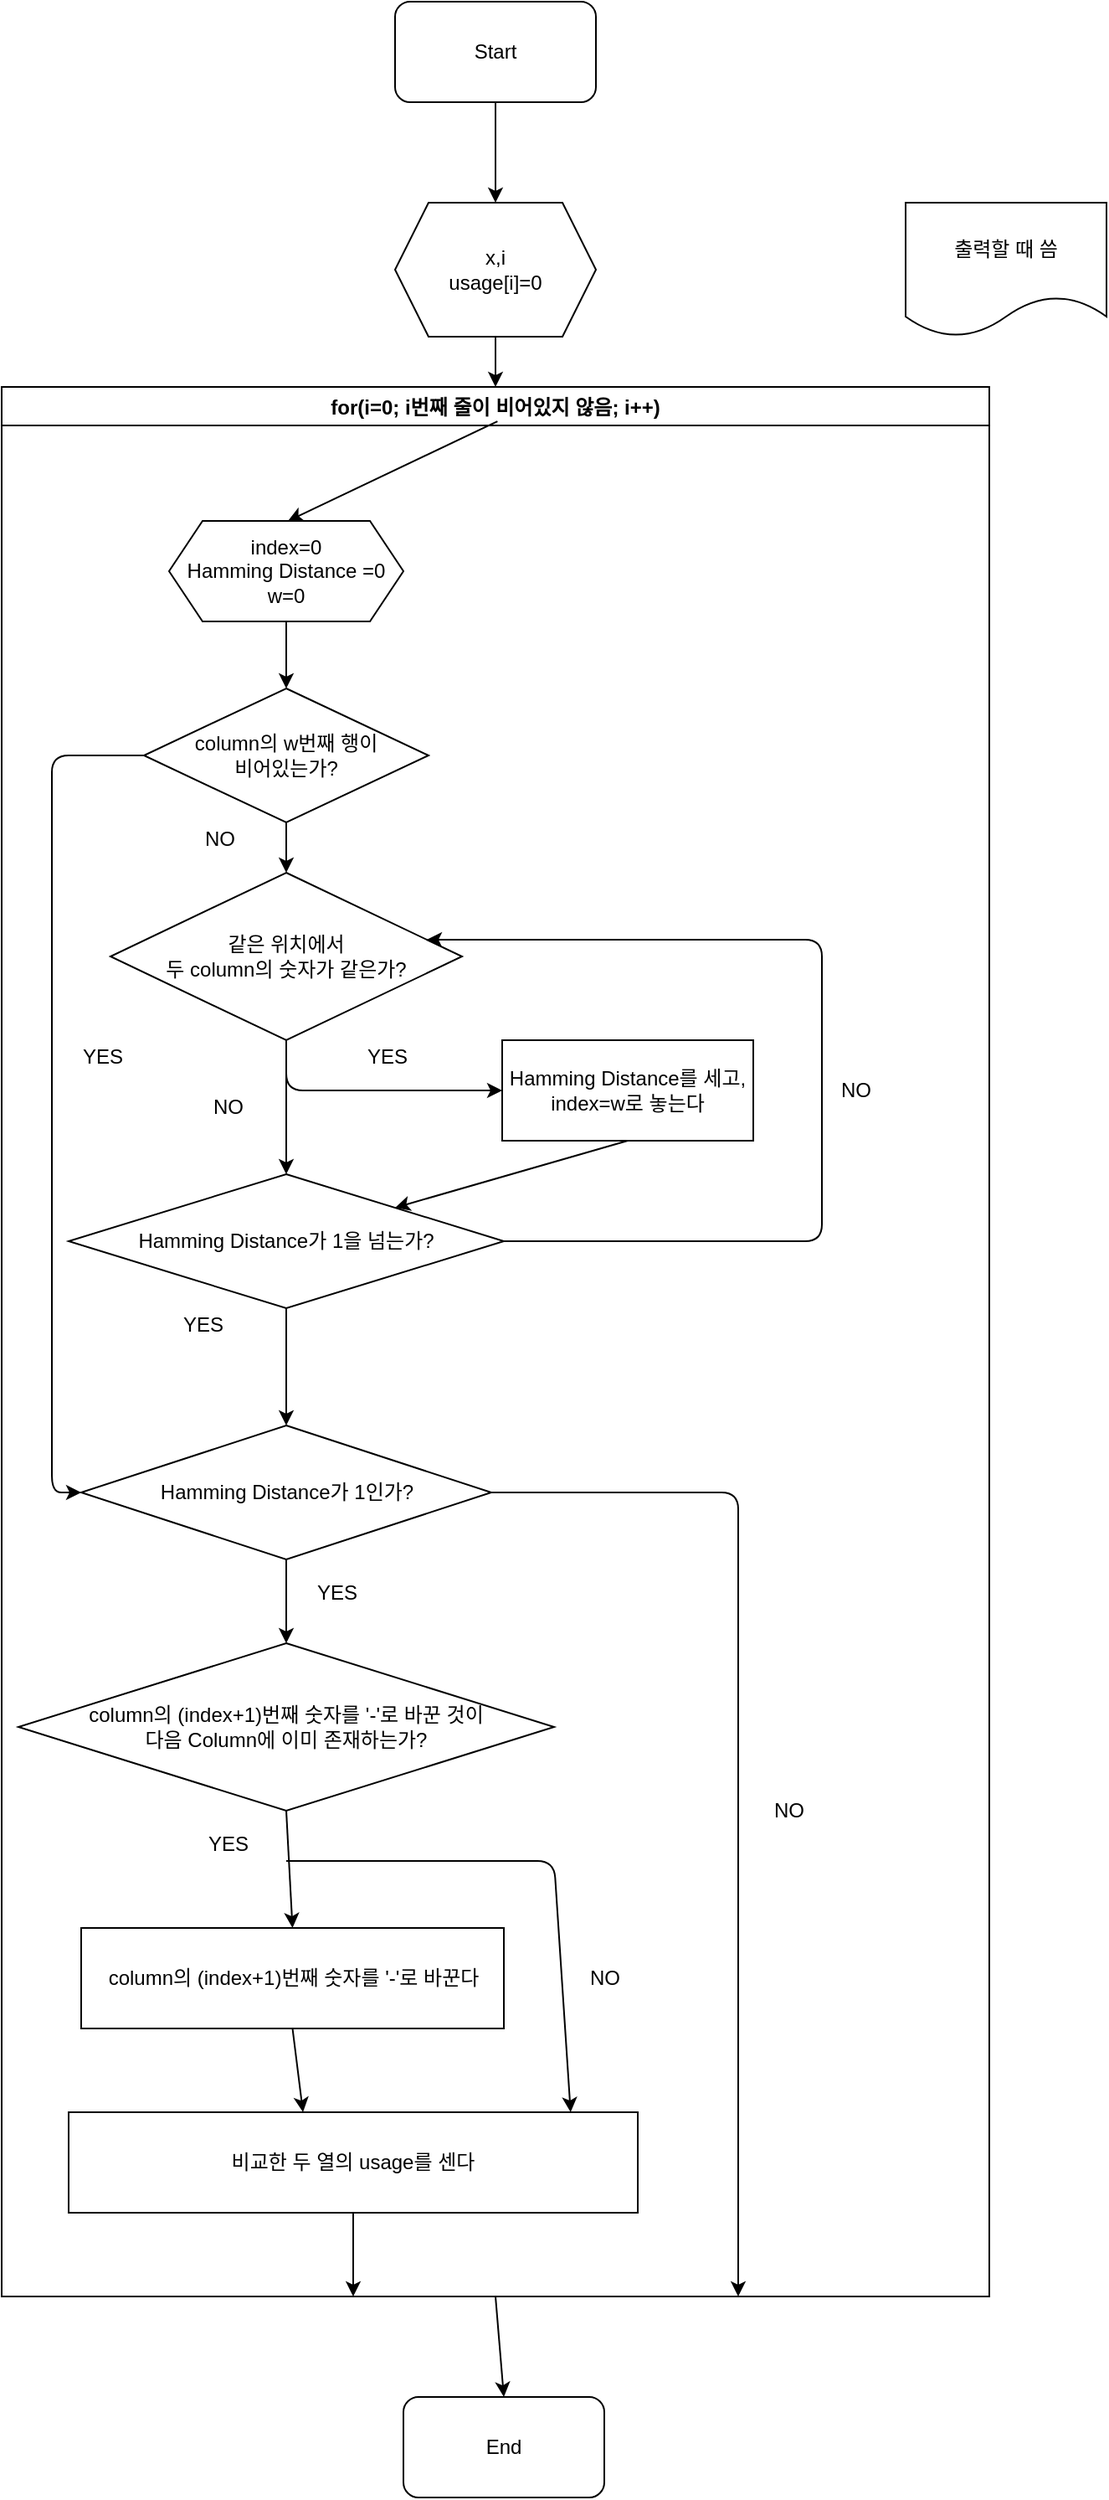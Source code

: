 <mxfile version="14.7.0" type="github">
  <diagram id="C5RBs43oDa-KdzZeNtuy" name="Page-1">
    <mxGraphModel dx="1422" dy="794" grid="1" gridSize="10" guides="1" tooltips="1" connect="1" arrows="1" fold="1" page="1" pageScale="1" pageWidth="827" pageHeight="1169" math="0" shadow="0">
      <root>
        <mxCell id="WIyWlLk6GJQsqaUBKTNV-0" />
        <mxCell id="WIyWlLk6GJQsqaUBKTNV-1" parent="WIyWlLk6GJQsqaUBKTNV-0" />
        <mxCell id="-KFwaDnrK1XaUl09X2iR-0" value="Start" style="rounded=1;whiteSpace=wrap;html=1;" vertex="1" parent="WIyWlLk6GJQsqaUBKTNV-1">
          <mxGeometry x="295" y="40" width="120" height="60" as="geometry" />
        </mxCell>
        <mxCell id="-KFwaDnrK1XaUl09X2iR-2" value="" style="endArrow=classic;html=1;exitX=0.5;exitY=1;exitDx=0;exitDy=0;" edge="1" parent="WIyWlLk6GJQsqaUBKTNV-1" source="-KFwaDnrK1XaUl09X2iR-0" target="-KFwaDnrK1XaUl09X2iR-3">
          <mxGeometry width="50" height="50" relative="1" as="geometry">
            <mxPoint x="340" y="390" as="sourcePoint" />
            <mxPoint x="230" y="160" as="targetPoint" />
          </mxGeometry>
        </mxCell>
        <mxCell id="-KFwaDnrK1XaUl09X2iR-3" value="x,i&lt;br&gt;usage[i]=0" style="shape=hexagon;perimeter=hexagonPerimeter2;whiteSpace=wrap;html=1;fixedSize=1;" vertex="1" parent="WIyWlLk6GJQsqaUBKTNV-1">
          <mxGeometry x="295" y="160" width="120" height="80" as="geometry" />
        </mxCell>
        <mxCell id="-KFwaDnrK1XaUl09X2iR-4" value="" style="endArrow=classic;html=1;exitX=0.5;exitY=1;exitDx=0;exitDy=0;entryX=0.5;entryY=0;entryDx=0;entryDy=0;" edge="1" parent="WIyWlLk6GJQsqaUBKTNV-1" source="-KFwaDnrK1XaUl09X2iR-3" target="-KFwaDnrK1XaUl09X2iR-17">
          <mxGeometry width="50" height="50" relative="1" as="geometry">
            <mxPoint x="340" y="380" as="sourcePoint" />
            <mxPoint x="230" y="270" as="targetPoint" />
          </mxGeometry>
        </mxCell>
        <mxCell id="-KFwaDnrK1XaUl09X2iR-16" value="출력할 때 씀" style="shape=document;whiteSpace=wrap;html=1;boundedLbl=1;" vertex="1" parent="WIyWlLk6GJQsqaUBKTNV-1">
          <mxGeometry x="600" y="160" width="120" height="80" as="geometry" />
        </mxCell>
        <mxCell id="-KFwaDnrK1XaUl09X2iR-17" value="for(i=0; i번째 줄이 비어있지 않음; i++)" style="swimlane;" vertex="1" parent="WIyWlLk6GJQsqaUBKTNV-1">
          <mxGeometry x="60" y="270" width="590" height="1140" as="geometry" />
        </mxCell>
        <mxCell id="-KFwaDnrK1XaUl09X2iR-20" value="" style="endArrow=classic;html=1;exitX=0.502;exitY=0.018;exitDx=0;exitDy=0;exitPerimeter=0;" edge="1" parent="-KFwaDnrK1XaUl09X2iR-17" source="-KFwaDnrK1XaUl09X2iR-17">
          <mxGeometry width="50" height="50" relative="1" as="geometry">
            <mxPoint x="140" y="70" as="sourcePoint" />
            <mxPoint x="171" y="80" as="targetPoint" />
          </mxGeometry>
        </mxCell>
        <mxCell id="-KFwaDnrK1XaUl09X2iR-5" value="index=0&lt;br&gt;Hamming Distance =0&lt;br&gt;w=0" style="shape=hexagon;perimeter=hexagonPerimeter2;whiteSpace=wrap;html=1;fixedSize=1;" vertex="1" parent="-KFwaDnrK1XaUl09X2iR-17">
          <mxGeometry x="100" y="80" width="140" height="60" as="geometry" />
        </mxCell>
        <mxCell id="-KFwaDnrK1XaUl09X2iR-6" value="" style="endArrow=classic;html=1;exitX=0.5;exitY=1;exitDx=0;exitDy=0;" edge="1" parent="-KFwaDnrK1XaUl09X2iR-17">
          <mxGeometry width="50" height="50" relative="1" as="geometry">
            <mxPoint x="170" y="260" as="sourcePoint" />
            <mxPoint x="170" y="290" as="targetPoint" />
          </mxGeometry>
        </mxCell>
        <mxCell id="-KFwaDnrK1XaUl09X2iR-7" value="같은 위치에서 &lt;br&gt;두 column의 숫자가 같은가?" style="rhombus;whiteSpace=wrap;html=1;" vertex="1" parent="-KFwaDnrK1XaUl09X2iR-17">
          <mxGeometry x="65" y="290" width="210" height="100" as="geometry" />
        </mxCell>
        <mxCell id="-KFwaDnrK1XaUl09X2iR-8" value="" style="endArrow=classic;html=1;exitX=0.5;exitY=1;exitDx=0;exitDy=0;entryX=0;entryY=0.5;entryDx=0;entryDy=0;" edge="1" parent="-KFwaDnrK1XaUl09X2iR-17" source="-KFwaDnrK1XaUl09X2iR-7" target="-KFwaDnrK1XaUl09X2iR-10">
          <mxGeometry width="50" height="50" relative="1" as="geometry">
            <mxPoint x="330" y="350" as="sourcePoint" />
            <mxPoint x="170" y="440" as="targetPoint" />
            <Array as="points">
              <mxPoint x="170" y="420" />
            </Array>
          </mxGeometry>
        </mxCell>
        <mxCell id="-KFwaDnrK1XaUl09X2iR-9" value="YES" style="text;html=1;align=center;verticalAlign=middle;resizable=0;points=[];autosize=1;strokeColor=none;" vertex="1" parent="-KFwaDnrK1XaUl09X2iR-17">
          <mxGeometry x="210" y="390" width="40" height="20" as="geometry" />
        </mxCell>
        <mxCell id="-KFwaDnrK1XaUl09X2iR-10" value="Hamming Distance를 세고, index=w로 놓는다" style="rounded=0;whiteSpace=wrap;html=1;" vertex="1" parent="-KFwaDnrK1XaUl09X2iR-17">
          <mxGeometry x="299" y="390" width="150" height="60" as="geometry" />
        </mxCell>
        <mxCell id="-KFwaDnrK1XaUl09X2iR-21" value="column의 w번째 행이&lt;br&gt;비어있는가?" style="rhombus;whiteSpace=wrap;html=1;" vertex="1" parent="-KFwaDnrK1XaUl09X2iR-17">
          <mxGeometry x="85" y="180" width="170" height="80" as="geometry" />
        </mxCell>
        <mxCell id="-KFwaDnrK1XaUl09X2iR-25" value="Hamming Distance가 1을 넘는가?" style="rhombus;whiteSpace=wrap;html=1;" vertex="1" parent="-KFwaDnrK1XaUl09X2iR-17">
          <mxGeometry x="40" y="470" width="260" height="80" as="geometry" />
        </mxCell>
        <mxCell id="-KFwaDnrK1XaUl09X2iR-24" value="Hamming Distance가 1인가?" style="rhombus;whiteSpace=wrap;html=1;" vertex="1" parent="-KFwaDnrK1XaUl09X2iR-17">
          <mxGeometry x="47.5" y="620" width="245" height="80" as="geometry" />
        </mxCell>
        <mxCell id="-KFwaDnrK1XaUl09X2iR-27" value="" style="endArrow=classic;html=1;exitX=0.5;exitY=1;exitDx=0;exitDy=0;entryX=0.5;entryY=0;entryDx=0;entryDy=0;" edge="1" parent="-KFwaDnrK1XaUl09X2iR-17" source="-KFwaDnrK1XaUl09X2iR-7" target="-KFwaDnrK1XaUl09X2iR-25">
          <mxGeometry width="50" height="50" relative="1" as="geometry">
            <mxPoint x="130" y="460" as="sourcePoint" />
            <mxPoint x="220" y="480" as="targetPoint" />
          </mxGeometry>
        </mxCell>
        <mxCell id="-KFwaDnrK1XaUl09X2iR-28" value="NO" style="text;html=1;align=center;verticalAlign=middle;resizable=0;points=[];autosize=1;strokeColor=none;" vertex="1" parent="-KFwaDnrK1XaUl09X2iR-17">
          <mxGeometry x="120" y="420" width="30" height="20" as="geometry" />
        </mxCell>
        <mxCell id="-KFwaDnrK1XaUl09X2iR-29" value="" style="endArrow=classic;html=1;entryX=1;entryY=0;entryDx=0;entryDy=0;exitX=0.5;exitY=1;exitDx=0;exitDy=0;" edge="1" parent="-KFwaDnrK1XaUl09X2iR-17" source="-KFwaDnrK1XaUl09X2iR-10" target="-KFwaDnrK1XaUl09X2iR-25">
          <mxGeometry width="50" height="50" relative="1" as="geometry">
            <mxPoint x="370" y="460" as="sourcePoint" />
            <mxPoint x="410" y="450" as="targetPoint" />
          </mxGeometry>
        </mxCell>
        <mxCell id="-KFwaDnrK1XaUl09X2iR-22" value="" style="endArrow=classic;html=1;exitX=0.5;exitY=1;exitDx=0;exitDy=0;entryX=0.5;entryY=0;entryDx=0;entryDy=0;" edge="1" parent="-KFwaDnrK1XaUl09X2iR-17" source="-KFwaDnrK1XaUl09X2iR-5" target="-KFwaDnrK1XaUl09X2iR-21">
          <mxGeometry width="50" height="50" relative="1" as="geometry">
            <mxPoint x="350" y="330" as="sourcePoint" />
            <mxPoint x="190" y="190" as="targetPoint" />
          </mxGeometry>
        </mxCell>
        <mxCell id="-KFwaDnrK1XaUl09X2iR-37" value="" style="endArrow=classic;html=1;exitX=0.5;exitY=1;exitDx=0;exitDy=0;" edge="1" parent="-KFwaDnrK1XaUl09X2iR-17" source="-KFwaDnrK1XaUl09X2iR-25" target="-KFwaDnrK1XaUl09X2iR-24">
          <mxGeometry width="50" height="50" relative="1" as="geometry">
            <mxPoint x="110" y="650" as="sourcePoint" />
            <mxPoint x="170" y="610" as="targetPoint" />
          </mxGeometry>
        </mxCell>
        <mxCell id="-KFwaDnrK1XaUl09X2iR-35" value="NO" style="text;html=1;align=center;verticalAlign=middle;resizable=0;points=[];autosize=1;strokeColor=none;" vertex="1" parent="-KFwaDnrK1XaUl09X2iR-17">
          <mxGeometry x="495" y="410" width="30" height="20" as="geometry" />
        </mxCell>
        <mxCell id="-KFwaDnrK1XaUl09X2iR-39" value="" style="endArrow=classic;html=1;exitX=0;exitY=0.5;exitDx=0;exitDy=0;entryX=0;entryY=0.5;entryDx=0;entryDy=0;" edge="1" parent="-KFwaDnrK1XaUl09X2iR-17" source="-KFwaDnrK1XaUl09X2iR-21" target="-KFwaDnrK1XaUl09X2iR-24">
          <mxGeometry width="50" height="50" relative="1" as="geometry">
            <mxPoint x="330" y="300" as="sourcePoint" />
            <mxPoint x="30" y="660" as="targetPoint" />
            <Array as="points">
              <mxPoint x="30" y="220" />
              <mxPoint x="30" y="660" />
            </Array>
          </mxGeometry>
        </mxCell>
        <mxCell id="-KFwaDnrK1XaUl09X2iR-47" value="YES" style="text;html=1;align=center;verticalAlign=middle;resizable=0;points=[];autosize=1;strokeColor=none;" vertex="1" parent="-KFwaDnrK1XaUl09X2iR-17">
          <mxGeometry x="180" y="710" width="40" height="20" as="geometry" />
        </mxCell>
        <mxCell id="-KFwaDnrK1XaUl09X2iR-48" value="column의 (index+1)번째 숫자를 &#39;-&#39;로 바꾼 것이&lt;br&gt;다음 Column에 이미 존재하는가?" style="rhombus;whiteSpace=wrap;html=1;" vertex="1" parent="-KFwaDnrK1XaUl09X2iR-17">
          <mxGeometry x="10" y="750" width="320" height="100" as="geometry" />
        </mxCell>
        <mxCell id="-KFwaDnrK1XaUl09X2iR-49" value="column의 (index+1)번째 숫자를 &#39;-&#39;로 바꾼다" style="rounded=0;whiteSpace=wrap;html=1;" vertex="1" parent="-KFwaDnrK1XaUl09X2iR-17">
          <mxGeometry x="47.5" y="920" width="252.5" height="60" as="geometry" />
        </mxCell>
        <mxCell id="-KFwaDnrK1XaUl09X2iR-50" value="" style="endArrow=classic;html=1;exitX=0.5;exitY=1;exitDx=0;exitDy=0;entryX=0.5;entryY=0;entryDx=0;entryDy=0;" edge="1" parent="-KFwaDnrK1XaUl09X2iR-17" source="-KFwaDnrK1XaUl09X2iR-48" target="-KFwaDnrK1XaUl09X2iR-49">
          <mxGeometry width="50" height="50" relative="1" as="geometry">
            <mxPoint x="190" y="990" as="sourcePoint" />
            <mxPoint x="220" y="1050" as="targetPoint" />
          </mxGeometry>
        </mxCell>
        <mxCell id="-KFwaDnrK1XaUl09X2iR-52" value="" style="endArrow=classic;html=1;entryX=0.882;entryY=0;entryDx=0;entryDy=0;entryPerimeter=0;" edge="1" parent="-KFwaDnrK1XaUl09X2iR-17" target="-KFwaDnrK1XaUl09X2iR-56">
          <mxGeometry relative="1" as="geometry">
            <mxPoint x="170" y="880" as="sourcePoint" />
            <mxPoint x="340" y="1020" as="targetPoint" />
            <Array as="points">
              <mxPoint x="330" y="880" />
            </Array>
          </mxGeometry>
        </mxCell>
        <mxCell id="-KFwaDnrK1XaUl09X2iR-55" value="" style="endArrow=classic;html=1;exitX=0.5;exitY=1;exitDx=0;exitDy=0;" edge="1" parent="-KFwaDnrK1XaUl09X2iR-17" source="-KFwaDnrK1XaUl09X2iR-49">
          <mxGeometry width="50" height="50" relative="1" as="geometry">
            <mxPoint x="150" y="1060" as="sourcePoint" />
            <mxPoint x="180" y="1030" as="targetPoint" />
          </mxGeometry>
        </mxCell>
        <mxCell id="-KFwaDnrK1XaUl09X2iR-56" value="비교한 두 열의 usage를 센다" style="rounded=0;whiteSpace=wrap;html=1;" vertex="1" parent="-KFwaDnrK1XaUl09X2iR-17">
          <mxGeometry x="40" y="1030" width="340" height="60" as="geometry" />
        </mxCell>
        <mxCell id="-KFwaDnrK1XaUl09X2iR-57" value="" style="endArrow=classic;html=1;exitX=0.5;exitY=1;exitDx=0;exitDy=0;" edge="1" parent="-KFwaDnrK1XaUl09X2iR-17" source="-KFwaDnrK1XaUl09X2iR-56">
          <mxGeometry width="50" height="50" relative="1" as="geometry">
            <mxPoint x="190" y="1160" as="sourcePoint" />
            <mxPoint x="210" y="1140" as="targetPoint" />
          </mxGeometry>
        </mxCell>
        <mxCell id="-KFwaDnrK1XaUl09X2iR-23" value="NO" style="text;html=1;align=center;verticalAlign=middle;resizable=0;points=[];autosize=1;strokeColor=none;" vertex="1" parent="WIyWlLk6GJQsqaUBKTNV-1">
          <mxGeometry x="175" y="530" width="30" height="20" as="geometry" />
        </mxCell>
        <mxCell id="-KFwaDnrK1XaUl09X2iR-34" value="" style="endArrow=classic;html=1;exitX=1;exitY=0.5;exitDx=0;exitDy=0;" edge="1" parent="WIyWlLk6GJQsqaUBKTNV-1" source="-KFwaDnrK1XaUl09X2iR-25">
          <mxGeometry width="50" height="50" relative="1" as="geometry">
            <mxPoint x="344" y="770" as="sourcePoint" />
            <mxPoint x="314" y="600" as="targetPoint" />
            <Array as="points">
              <mxPoint x="520" y="780" />
              <mxPoint x="550" y="780" />
              <mxPoint x="550" y="600" />
            </Array>
          </mxGeometry>
        </mxCell>
        <mxCell id="-KFwaDnrK1XaUl09X2iR-38" value="YES" style="text;html=1;align=center;verticalAlign=middle;resizable=0;points=[];autosize=1;strokeColor=none;" vertex="1" parent="WIyWlLk6GJQsqaUBKTNV-1">
          <mxGeometry x="160" y="820" width="40" height="20" as="geometry" />
        </mxCell>
        <mxCell id="-KFwaDnrK1XaUl09X2iR-40" value="YES" style="text;html=1;align=center;verticalAlign=middle;resizable=0;points=[];autosize=1;strokeColor=none;" vertex="1" parent="WIyWlLk6GJQsqaUBKTNV-1">
          <mxGeometry x="100" y="660" width="40" height="20" as="geometry" />
        </mxCell>
        <mxCell id="-KFwaDnrK1XaUl09X2iR-44" value="" style="endArrow=classic;html=1;exitX=1;exitY=0.5;exitDx=0;exitDy=0;" edge="1" parent="WIyWlLk6GJQsqaUBKTNV-1" source="-KFwaDnrK1XaUl09X2iR-24">
          <mxGeometry width="50" height="50" relative="1" as="geometry">
            <mxPoint x="390" y="1060" as="sourcePoint" />
            <mxPoint x="500" y="1410" as="targetPoint" />
            <Array as="points">
              <mxPoint x="500" y="930" />
            </Array>
          </mxGeometry>
        </mxCell>
        <mxCell id="-KFwaDnrK1XaUl09X2iR-45" value="NO" style="text;html=1;align=center;verticalAlign=middle;resizable=0;points=[];autosize=1;strokeColor=none;" vertex="1" parent="WIyWlLk6GJQsqaUBKTNV-1">
          <mxGeometry x="515" y="1110" width="30" height="20" as="geometry" />
        </mxCell>
        <mxCell id="-KFwaDnrK1XaUl09X2iR-46" value="" style="endArrow=classic;html=1;exitX=0.5;exitY=1;exitDx=0;exitDy=0;" edge="1" parent="WIyWlLk6GJQsqaUBKTNV-1" source="-KFwaDnrK1XaUl09X2iR-24">
          <mxGeometry width="50" height="50" relative="1" as="geometry">
            <mxPoint x="390" y="1060" as="sourcePoint" />
            <mxPoint x="230" y="1020" as="targetPoint" />
          </mxGeometry>
        </mxCell>
        <mxCell id="-KFwaDnrK1XaUl09X2iR-51" value="YES" style="text;html=1;align=center;verticalAlign=middle;resizable=0;points=[];autosize=1;strokeColor=none;" vertex="1" parent="WIyWlLk6GJQsqaUBKTNV-1">
          <mxGeometry x="175" y="1130" width="40" height="20" as="geometry" />
        </mxCell>
        <mxCell id="-KFwaDnrK1XaUl09X2iR-54" value="NO" style="text;html=1;align=center;verticalAlign=middle;resizable=0;points=[];autosize=1;strokeColor=none;" vertex="1" parent="WIyWlLk6GJQsqaUBKTNV-1">
          <mxGeometry x="405" y="1210" width="30" height="20" as="geometry" />
        </mxCell>
        <mxCell id="-KFwaDnrK1XaUl09X2iR-58" value="" style="endArrow=classic;html=1;exitX=0.5;exitY=1;exitDx=0;exitDy=0;" edge="1" parent="WIyWlLk6GJQsqaUBKTNV-1" source="-KFwaDnrK1XaUl09X2iR-17">
          <mxGeometry width="50" height="50" relative="1" as="geometry">
            <mxPoint x="320" y="1520" as="sourcePoint" />
            <mxPoint x="360" y="1470" as="targetPoint" />
          </mxGeometry>
        </mxCell>
        <mxCell id="-KFwaDnrK1XaUl09X2iR-59" value="End" style="rounded=1;whiteSpace=wrap;html=1;" vertex="1" parent="WIyWlLk6GJQsqaUBKTNV-1">
          <mxGeometry x="300" y="1470" width="120" height="60" as="geometry" />
        </mxCell>
      </root>
    </mxGraphModel>
  </diagram>
</mxfile>

